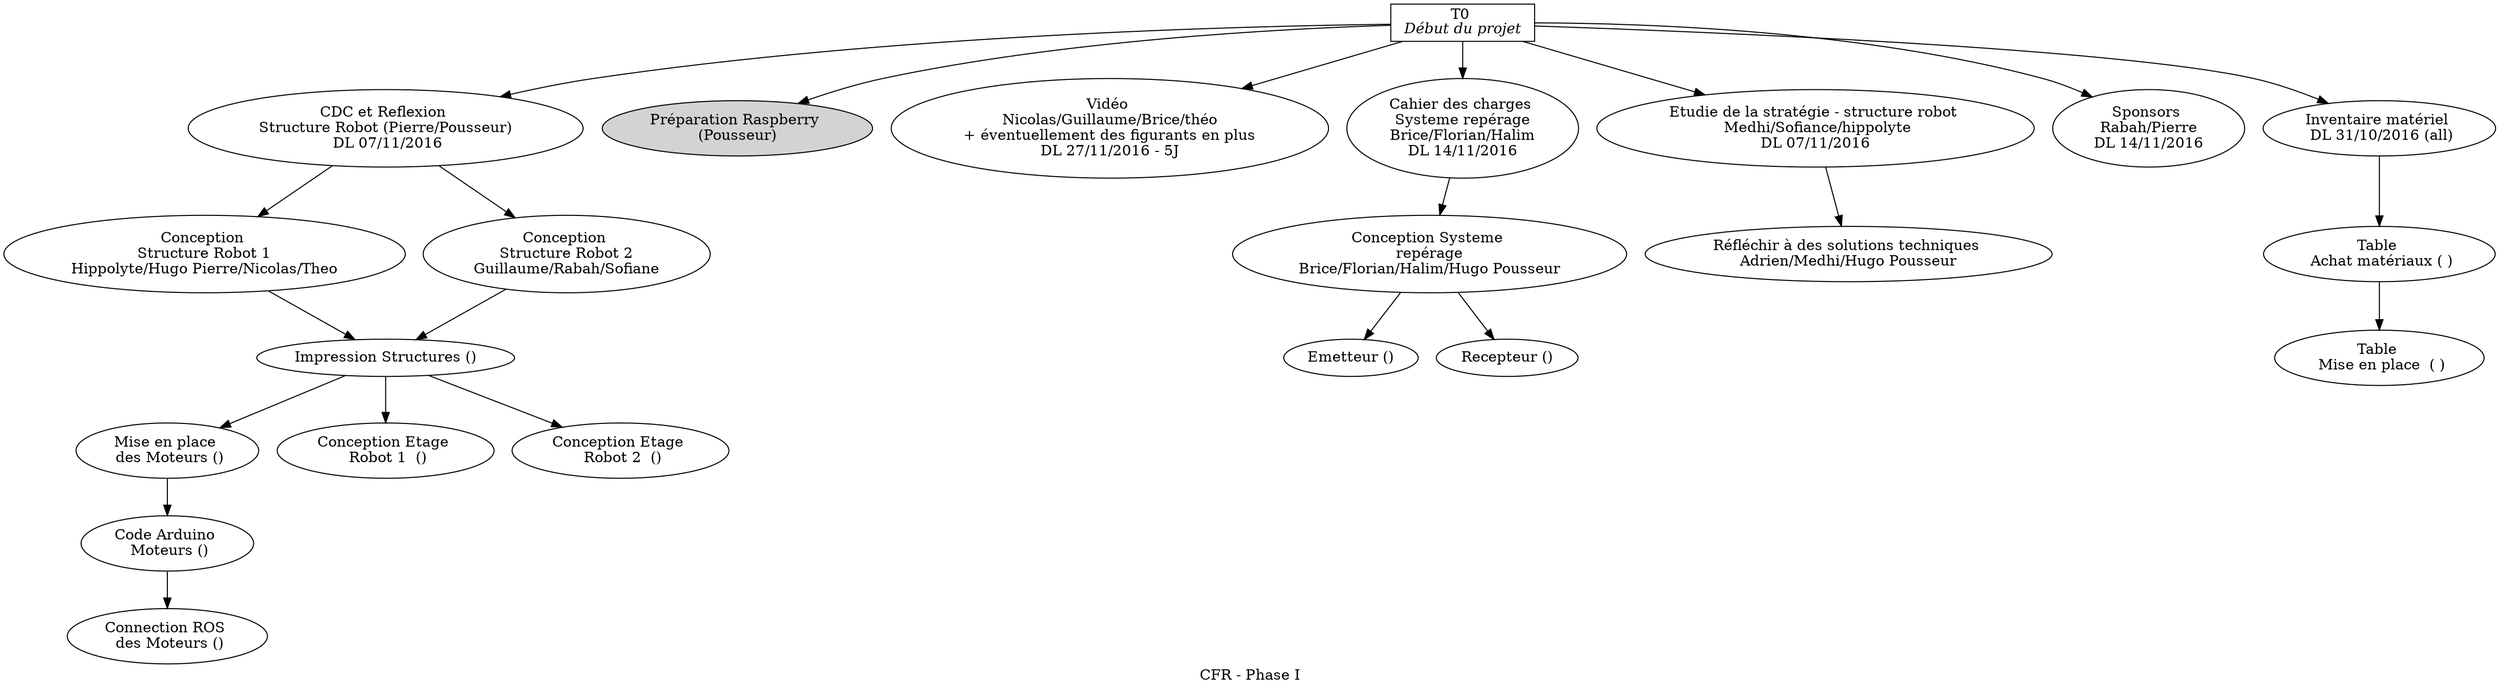 digraph G {
  
    label ="CFR - Phase I";
   
    t0		   [label = <T0 <br/> <I>Début du projet </I>>]    
    table_0   	   [label = <Table <br/> Achat matériaux ( )>]
    table_1   	   [label = <Table <br/> Mise en place  ( )>]
    struct_robot   [label = <CDC et Reflexion <br/> Structure Robot (Pierre/Pousseur) <br/> DL 07/11/2016>]
    struct_robot_1 [label = <Conception <br/> Structure Robot 1 <br/>Hippolyte/Hugo Pierre/Nicolas/Theo>]
    struct_robot_2 [label = <Conception <br/> Structure Robot 2 <br/>Guillaume/Rabah/Sofiane>]
    imp_struct 	   [label = <Impression Structures ()>]
    prepa_os	   [label = <Préparation Raspberry <br/> (Pousseur) > style="filled"]
    prepa_video    [label = <Vidéo <br/>Nicolas/Guillaume/Brice/théo<br/>+ éventuellement des figurants en plus<br/>DL 27/11/2016 - 5J>]
    cch_sys_rep    [label = <Cahier des charges <br/> Systeme repérage <br/>Brice/Florian/Halim<br/> DL 14/11/2016 >]
    cons_sys_rep   [label = <Conception Systeme <br/> repérage <br/>Brice/Florian/Halim/Hugo Pousseur>]
    rep_emetteur   [label = <Emetteur ()>]
    rep_recepteur  [label = <Recepteur ()>]
    strats         [label = <Etudie de la stratégie - structure robot <br/> Medhi/Sofiance/hippolyte<br/>DL 07/11/2016>]
    solution_technique [label = <Réfléchir à des solutions techniques <br/>Adrien/Medhi/Hugo Pousseur>]    

    sponsors	   [label = <Sponsors <br/>Rabah/Pierre<br/> DL 14/11/2016 >]
    
    moteur_roues   [label = <Mise en place <br/> des Moteurs ()>] 
    arduino_moteur [label = <Code Arduino <br/> Moteurs ()>] 
    arduino_rasp   [label = <Connection ROS <br/> des Moteurs ()>] 

    cons_etg1_r1   [label = <Conception Etage <br/> Robot 1  ()>] 
    cons_etg1_r2   [label = <Conception Etage <br/> Robot 2  ()>]

    inventaire	   [label = <Inventaire matériel <br/> DL 31/10/2016 (all)>]


    t0[shape=box];
       
    t0		-> inventaire;
    inventaire -> table_0 -> table_1;
 
    t0 -> strats
    strats -> solution_technique;		
    t0 -> prepa_os;
    
    t0 -> prepa_video;

    t0 -> sponsors;

    t0 -> struct_robot;
    struct_robot -> struct_robot_1;
    struct_robot -> struct_robot_2;

    struct_robot_1 -> imp_struct;
    struct_robot_2 -> imp_struct;
    imp_struct	   -> moteur_roues;
    moteur_roues   -> arduino_moteur;
    arduino_moteur -> arduino_rasp;

    imp_struct	   -> cons_etg1_r1;
    imp_struct	   -> cons_etg1_r2;

    t0    -> cch_sys_rep;
    cch_sys_rep	   -> cons_sys_rep;
    cons_sys_rep   -> rep_emetteur;
    cons_sys_rep   -> rep_recepteur;
 }
